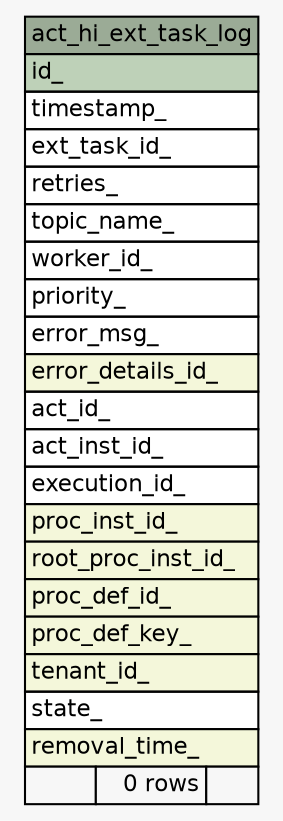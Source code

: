 // dot 2.43.0 on Linux 6.5.0-1025-azure
// SchemaSpy rev Unknown
digraph "act_hi_ext_task_log" {
  graph [
    rankdir="RL"
    bgcolor="#f7f7f7"
    nodesep="0.18"
    ranksep="0.46"
    fontname="Helvetica"
    fontsize="11"
  ];
  node [
    fontname="Helvetica"
    fontsize="11"
    shape="plaintext"
  ];
  edge [
    arrowsize="0.8"
  ];
  "act_hi_ext_task_log" [
    label=<
    <TABLE BORDER="0" CELLBORDER="1" CELLSPACING="0" BGCOLOR="#ffffff">
      <TR><TD COLSPAN="3" BGCOLOR="#9bab96" ALIGN="CENTER">act_hi_ext_task_log</TD></TR>
      <TR><TD PORT="id_" COLSPAN="3" BGCOLOR="#bed1b8" ALIGN="LEFT">id_</TD></TR>
      <TR><TD PORT="timestamp_" COLSPAN="3" ALIGN="LEFT">timestamp_</TD></TR>
      <TR><TD PORT="ext_task_id_" COLSPAN="3" ALIGN="LEFT">ext_task_id_</TD></TR>
      <TR><TD PORT="retries_" COLSPAN="3" ALIGN="LEFT">retries_</TD></TR>
      <TR><TD PORT="topic_name_" COLSPAN="3" ALIGN="LEFT">topic_name_</TD></TR>
      <TR><TD PORT="worker_id_" COLSPAN="3" ALIGN="LEFT">worker_id_</TD></TR>
      <TR><TD PORT="priority_" COLSPAN="3" ALIGN="LEFT">priority_</TD></TR>
      <TR><TD PORT="error_msg_" COLSPAN="3" ALIGN="LEFT">error_msg_</TD></TR>
      <TR><TD PORT="error_details_id_" COLSPAN="3" BGCOLOR="#f4f7da" ALIGN="LEFT">error_details_id_</TD></TR>
      <TR><TD PORT="act_id_" COLSPAN="3" ALIGN="LEFT">act_id_</TD></TR>
      <TR><TD PORT="act_inst_id_" COLSPAN="3" ALIGN="LEFT">act_inst_id_</TD></TR>
      <TR><TD PORT="execution_id_" COLSPAN="3" ALIGN="LEFT">execution_id_</TD></TR>
      <TR><TD PORT="proc_inst_id_" COLSPAN="3" BGCOLOR="#f4f7da" ALIGN="LEFT">proc_inst_id_</TD></TR>
      <TR><TD PORT="root_proc_inst_id_" COLSPAN="3" BGCOLOR="#f4f7da" ALIGN="LEFT">root_proc_inst_id_</TD></TR>
      <TR><TD PORT="proc_def_id_" COLSPAN="3" BGCOLOR="#f4f7da" ALIGN="LEFT">proc_def_id_</TD></TR>
      <TR><TD PORT="proc_def_key_" COLSPAN="3" BGCOLOR="#f4f7da" ALIGN="LEFT">proc_def_key_</TD></TR>
      <TR><TD PORT="tenant_id_" COLSPAN="3" BGCOLOR="#f4f7da" ALIGN="LEFT">tenant_id_</TD></TR>
      <TR><TD PORT="state_" COLSPAN="3" ALIGN="LEFT">state_</TD></TR>
      <TR><TD PORT="removal_time_" COLSPAN="3" BGCOLOR="#f4f7da" ALIGN="LEFT">removal_time_</TD></TR>
      <TR><TD ALIGN="LEFT" BGCOLOR="#f7f7f7">  </TD><TD ALIGN="RIGHT" BGCOLOR="#f7f7f7">0 rows</TD><TD ALIGN="RIGHT" BGCOLOR="#f7f7f7">  </TD></TR>
    </TABLE>>
    URL="tables/act_hi_ext_task_log.html"
    tooltip="act_hi_ext_task_log"
  ];
}
